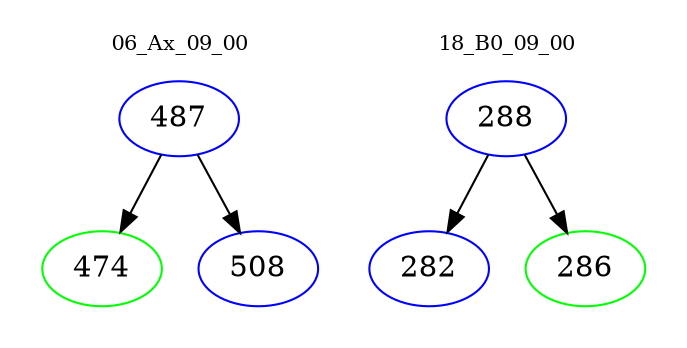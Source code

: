 digraph{
subgraph cluster_0 {
color = white
label = "06_Ax_09_00";
fontsize=10;
T0_487 [label="487", color="blue"]
T0_487 -> T0_474 [color="black"]
T0_474 [label="474", color="green"]
T0_487 -> T0_508 [color="black"]
T0_508 [label="508", color="blue"]
}
subgraph cluster_1 {
color = white
label = "18_B0_09_00";
fontsize=10;
T1_288 [label="288", color="blue"]
T1_288 -> T1_282 [color="black"]
T1_282 [label="282", color="blue"]
T1_288 -> T1_286 [color="black"]
T1_286 [label="286", color="green"]
}
}
